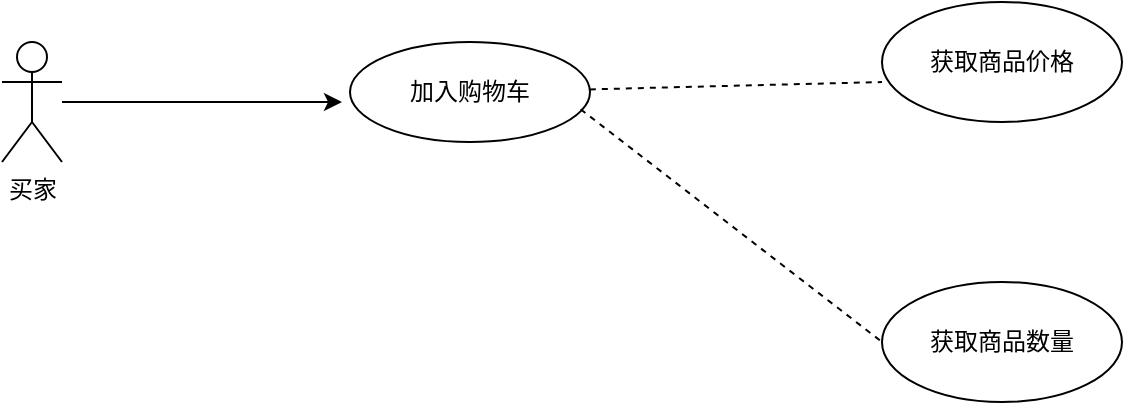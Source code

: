 <mxfile version="13.7.9" type="device"><diagram id="XcEmPsRsohXBnVgLXfjG" name="第 1 页"><mxGraphModel dx="768" dy="482" grid="1" gridSize="10" guides="1" tooltips="1" connect="1" arrows="1" fold="1" page="1" pageScale="1" pageWidth="827" pageHeight="1169" math="0" shadow="0"><root><mxCell id="0"/><mxCell id="1" parent="0"/><mxCell id="RC_HpxfFGftSJbTH1JWp-1" value="买家" style="shape=umlActor;verticalLabelPosition=bottom;verticalAlign=top;html=1;outlineConnect=0;" vertex="1" parent="1"><mxGeometry x="120" y="280" width="30" height="60" as="geometry"/></mxCell><mxCell id="RC_HpxfFGftSJbTH1JWp-7" value="加入购物车" style="ellipse;whiteSpace=wrap;html=1;" vertex="1" parent="1"><mxGeometry x="294" y="280" width="120" height="50" as="geometry"/></mxCell><mxCell id="RC_HpxfFGftSJbTH1JWp-8" value="" style="endArrow=classic;html=1;" edge="1" parent="1" source="RC_HpxfFGftSJbTH1JWp-1"><mxGeometry width="50" height="50" relative="1" as="geometry"><mxPoint x="370" y="380" as="sourcePoint"/><mxPoint x="290" y="310" as="targetPoint"/></mxGeometry></mxCell><mxCell id="RC_HpxfFGftSJbTH1JWp-9" value="获取商品价格" style="ellipse;whiteSpace=wrap;html=1;" vertex="1" parent="1"><mxGeometry x="560" y="260" width="120" height="60" as="geometry"/></mxCell><mxCell id="RC_HpxfFGftSJbTH1JWp-10" value="获取商品数量" style="ellipse;whiteSpace=wrap;html=1;" vertex="1" parent="1"><mxGeometry x="560" y="400" width="120" height="60" as="geometry"/></mxCell><mxCell id="RC_HpxfFGftSJbTH1JWp-18" value="" style="endArrow=none;dashed=1;html=1;entryX=0;entryY=0.667;entryDx=0;entryDy=0;entryPerimeter=0;" edge="1" parent="1" source="RC_HpxfFGftSJbTH1JWp-7" target="RC_HpxfFGftSJbTH1JWp-9"><mxGeometry width="50" height="50" relative="1" as="geometry"><mxPoint x="370" y="380" as="sourcePoint"/><mxPoint x="420" y="330" as="targetPoint"/></mxGeometry></mxCell><mxCell id="RC_HpxfFGftSJbTH1JWp-20" value="" style="endArrow=none;dashed=1;html=1;entryX=0;entryY=0.5;entryDx=0;entryDy=0;exitX=0.961;exitY=0.673;exitDx=0;exitDy=0;exitPerimeter=0;" edge="1" parent="1" source="RC_HpxfFGftSJbTH1JWp-7" target="RC_HpxfFGftSJbTH1JWp-10"><mxGeometry width="50" height="50" relative="1" as="geometry"><mxPoint x="370" y="380" as="sourcePoint"/><mxPoint x="420" y="330" as="targetPoint"/></mxGeometry></mxCell></root></mxGraphModel></diagram></mxfile>